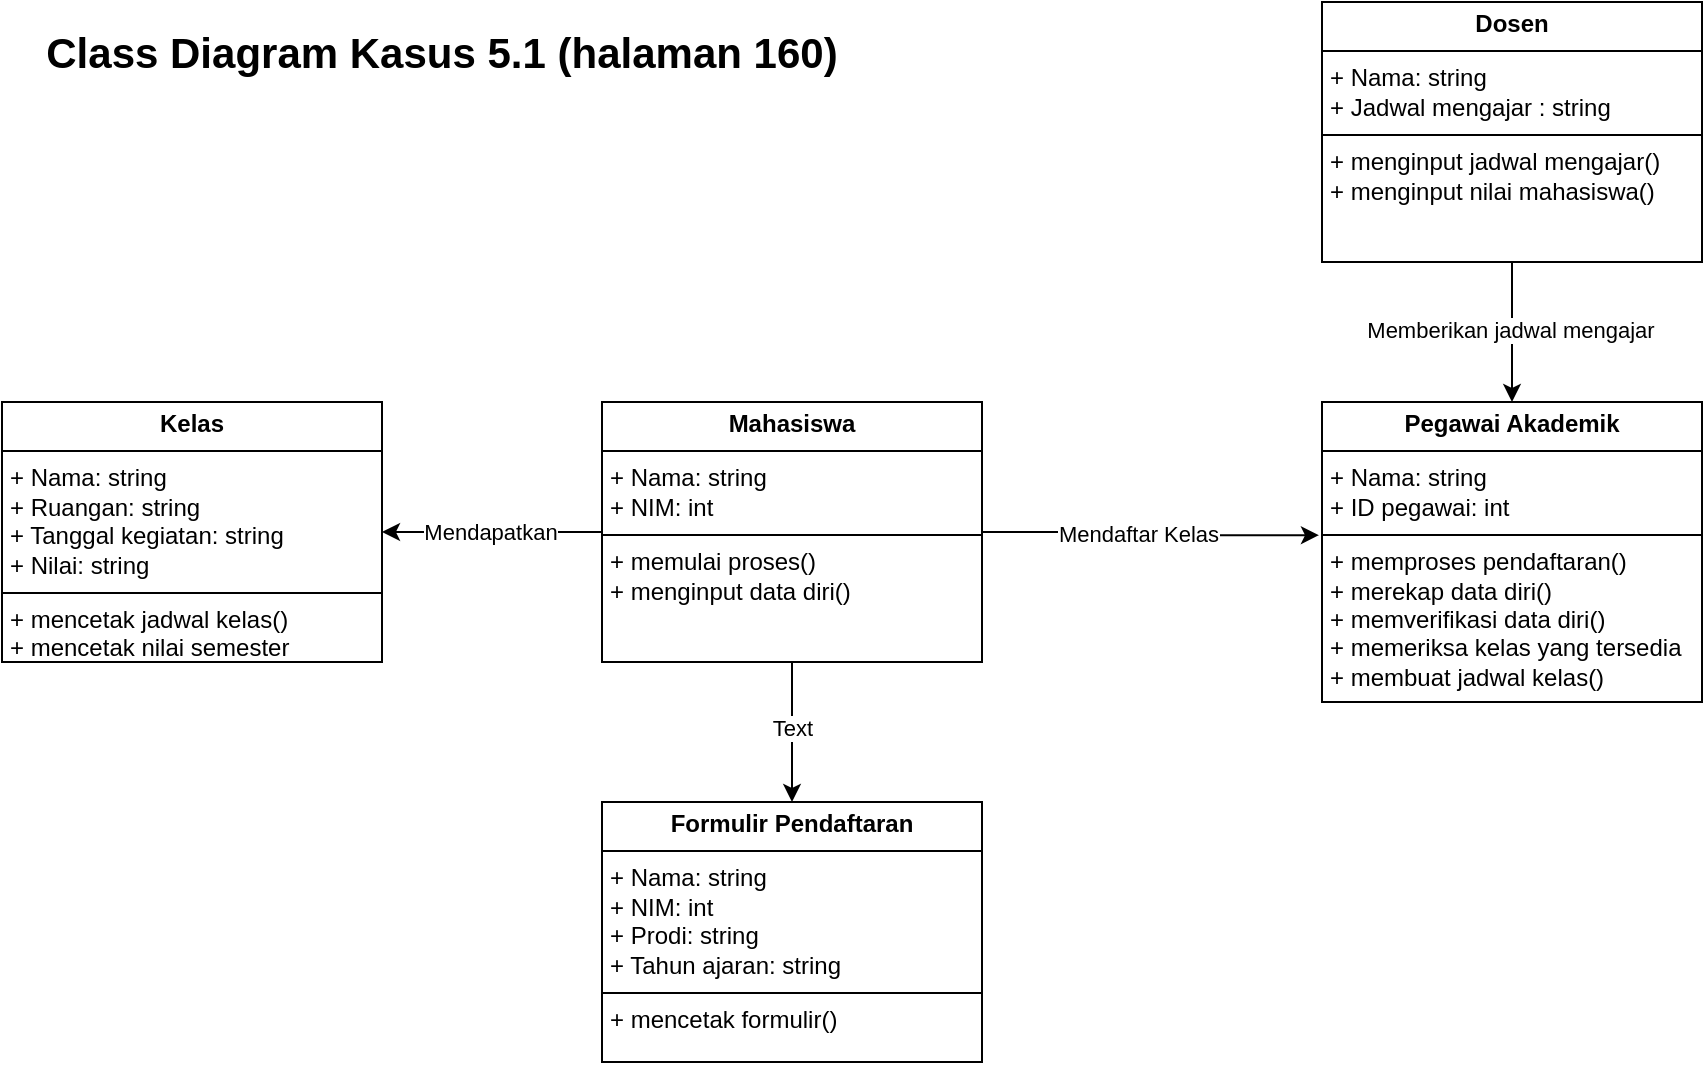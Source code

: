 <mxfile version="24.7.17">
  <diagram name="Page-1" id="tyF8fDPgmU2FT106E6DW">
    <mxGraphModel grid="1" page="1" gridSize="10" guides="1" tooltips="1" connect="1" arrows="1" fold="1" pageScale="1" pageWidth="850" pageHeight="1100" math="0" shadow="0">
      <root>
        <mxCell id="0" />
        <mxCell id="1" parent="0" />
        <mxCell id="zPy73N7GpaIiMa47xorT-4" style="edgeStyle=orthogonalEdgeStyle;rounded=0;orthogonalLoop=1;jettySize=auto;html=1;exitX=1;exitY=0.5;exitDx=0;exitDy=0;entryX=-0.008;entryY=0.444;entryDx=0;entryDy=0;entryPerimeter=0;" edge="1" parent="1" source="zPy73N7GpaIiMa47xorT-1" target="zPy73N7GpaIiMa47xorT-2">
          <mxGeometry relative="1" as="geometry" />
        </mxCell>
        <mxCell id="zPy73N7GpaIiMa47xorT-5" value="Mendaftar Kelas" style="edgeLabel;html=1;align=center;verticalAlign=middle;resizable=0;points=[];" connectable="0" vertex="1" parent="zPy73N7GpaIiMa47xorT-4">
          <mxGeometry x="-0.082" y="-1" relative="1" as="geometry">
            <mxPoint as="offset" />
          </mxGeometry>
        </mxCell>
        <mxCell id="zPy73N7GpaIiMa47xorT-9" style="edgeStyle=orthogonalEdgeStyle;rounded=0;orthogonalLoop=1;jettySize=auto;html=1;exitX=0;exitY=0.5;exitDx=0;exitDy=0;entryX=1;entryY=0.5;entryDx=0;entryDy=0;" edge="1" parent="1" source="zPy73N7GpaIiMa47xorT-1" target="zPy73N7GpaIiMa47xorT-8">
          <mxGeometry relative="1" as="geometry" />
        </mxCell>
        <mxCell id="zPy73N7GpaIiMa47xorT-10" value="Mendapatkan" style="edgeLabel;html=1;align=center;verticalAlign=middle;resizable=0;points=[];" connectable="0" vertex="1" parent="zPy73N7GpaIiMa47xorT-9">
          <mxGeometry x="0.03" relative="1" as="geometry">
            <mxPoint as="offset" />
          </mxGeometry>
        </mxCell>
        <mxCell id="zPy73N7GpaIiMa47xorT-12" style="edgeStyle=orthogonalEdgeStyle;rounded=0;orthogonalLoop=1;jettySize=auto;html=1;exitX=0.5;exitY=1;exitDx=0;exitDy=0;entryX=0.5;entryY=0;entryDx=0;entryDy=0;" edge="1" parent="1" source="zPy73N7GpaIiMa47xorT-1" target="zPy73N7GpaIiMa47xorT-11">
          <mxGeometry relative="1" as="geometry" />
        </mxCell>
        <mxCell id="zPy73N7GpaIiMa47xorT-13" value="Text" style="edgeLabel;html=1;align=center;verticalAlign=middle;resizable=0;points=[];" connectable="0" vertex="1" parent="zPy73N7GpaIiMa47xorT-12">
          <mxGeometry x="-0.076" relative="1" as="geometry">
            <mxPoint as="offset" />
          </mxGeometry>
        </mxCell>
        <mxCell id="zPy73N7GpaIiMa47xorT-1" value="&lt;p style=&quot;margin:0px;margin-top:4px;text-align:center;&quot;&gt;&lt;b&gt;Mahasiswa&lt;/b&gt;&lt;/p&gt;&lt;hr size=&quot;1&quot; style=&quot;border-style:solid;&quot;&gt;&lt;p style=&quot;margin:0px;margin-left:4px;&quot;&gt;+ Nama: string&lt;br&gt;+ NIM: int&lt;/p&gt;&lt;hr size=&quot;1&quot; style=&quot;border-style:solid;&quot;&gt;&lt;p style=&quot;margin:0px;margin-left:4px;&quot;&gt;+ memulai proses()&amp;nbsp;&lt;br&gt;+ menginput data diri()&lt;/p&gt;" style="verticalAlign=top;align=left;overflow=fill;html=1;whiteSpace=wrap;" vertex="1" parent="1">
          <mxGeometry x="320" y="240" width="190" height="130" as="geometry" />
        </mxCell>
        <mxCell id="zPy73N7GpaIiMa47xorT-2" value="&lt;p style=&quot;margin:0px;margin-top:4px;text-align:center;&quot;&gt;&lt;b&gt;Pegawai Akademik&lt;/b&gt;&lt;/p&gt;&lt;hr size=&quot;1&quot; style=&quot;border-style:solid;&quot;&gt;&lt;p style=&quot;margin:0px;margin-left:4px;&quot;&gt;+ Nama: string&lt;br&gt;+ ID pegawai: int&lt;/p&gt;&lt;hr size=&quot;1&quot; style=&quot;border-style:solid;&quot;&gt;&lt;p style=&quot;margin:0px;margin-left:4px;&quot;&gt;+ memproses pendaftaran()&amp;nbsp;&lt;br&gt;+ merekap data diri()&lt;/p&gt;&lt;p style=&quot;margin:0px;margin-left:4px;&quot;&gt;+ memverifikasi data diri()&lt;/p&gt;&lt;p style=&quot;margin:0px;margin-left:4px;&quot;&gt;+ memeriksa kelas yang tersedia&lt;/p&gt;&lt;p style=&quot;margin:0px;margin-left:4px;&quot;&gt;+ membuat jadwal kelas()&lt;/p&gt;" style="verticalAlign=top;align=left;overflow=fill;html=1;whiteSpace=wrap;" vertex="1" parent="1">
          <mxGeometry x="680" y="240" width="190" height="150" as="geometry" />
        </mxCell>
        <mxCell id="zPy73N7GpaIiMa47xorT-6" style="edgeStyle=orthogonalEdgeStyle;rounded=0;orthogonalLoop=1;jettySize=auto;html=1;exitX=0.5;exitY=1;exitDx=0;exitDy=0;entryX=0.5;entryY=0;entryDx=0;entryDy=0;" edge="1" parent="1" source="zPy73N7GpaIiMa47xorT-3" target="zPy73N7GpaIiMa47xorT-2">
          <mxGeometry relative="1" as="geometry" />
        </mxCell>
        <mxCell id="zPy73N7GpaIiMa47xorT-7" value="Memberikan jadwal mengajar" style="edgeLabel;html=1;align=center;verticalAlign=middle;resizable=0;points=[];" connectable="0" vertex="1" parent="zPy73N7GpaIiMa47xorT-6">
          <mxGeometry x="-0.048" y="-1" relative="1" as="geometry">
            <mxPoint as="offset" />
          </mxGeometry>
        </mxCell>
        <mxCell id="zPy73N7GpaIiMa47xorT-3" value="&lt;p style=&quot;margin:0px;margin-top:4px;text-align:center;&quot;&gt;&lt;b&gt;Dosen&lt;/b&gt;&lt;/p&gt;&lt;hr size=&quot;1&quot; style=&quot;border-style:solid;&quot;&gt;&lt;p style=&quot;margin:0px;margin-left:4px;&quot;&gt;+ Nama: string&lt;br&gt;+ Jadwal mengajar : string&lt;/p&gt;&lt;hr size=&quot;1&quot; style=&quot;border-style:solid;&quot;&gt;&lt;p style=&quot;margin:0px;margin-left:4px;&quot;&gt;+ menginput jadwal mengajar()&lt;br&gt;+ menginput nilai mahasiswa()&lt;/p&gt;" style="verticalAlign=top;align=left;overflow=fill;html=1;whiteSpace=wrap;" vertex="1" parent="1">
          <mxGeometry x="680" y="40" width="190" height="130" as="geometry" />
        </mxCell>
        <mxCell id="zPy73N7GpaIiMa47xorT-8" value="&lt;p style=&quot;margin:0px;margin-top:4px;text-align:center;&quot;&gt;&lt;b&gt;Kelas&lt;/b&gt;&lt;/p&gt;&lt;hr size=&quot;1&quot; style=&quot;border-style:solid;&quot;&gt;&lt;p style=&quot;margin:0px;margin-left:4px;&quot;&gt;+ Nama: string&lt;br&gt;+ Ruangan: string&lt;/p&gt;&lt;p style=&quot;margin:0px;margin-left:4px;&quot;&gt;+ Tanggal kegiatan: string&lt;br&gt;+ Nilai: string&lt;/p&gt;&lt;hr size=&quot;1&quot; style=&quot;border-style:solid;&quot;&gt;&lt;p style=&quot;margin:0px;margin-left:4px;&quot;&gt;+ mencetak jadwal kelas()&lt;/p&gt;&lt;p style=&quot;margin:0px;margin-left:4px;&quot;&gt;+ mencetak nilai semester&lt;/p&gt;" style="verticalAlign=top;align=left;overflow=fill;html=1;whiteSpace=wrap;" vertex="1" parent="1">
          <mxGeometry x="20" y="240" width="190" height="130" as="geometry" />
        </mxCell>
        <mxCell id="zPy73N7GpaIiMa47xorT-11" value="&lt;p style=&quot;margin:0px;margin-top:4px;text-align:center;&quot;&gt;&lt;b&gt;Formulir Pendaftaran&lt;/b&gt;&lt;/p&gt;&lt;hr size=&quot;1&quot; style=&quot;border-style:solid;&quot;&gt;&lt;p style=&quot;margin:0px;margin-left:4px;&quot;&gt;+ Nama: string&lt;br&gt;+ NIM: int&lt;br&gt;+ Prodi: string&lt;br&gt;+ Tahun ajaran: string&lt;/p&gt;&lt;hr size=&quot;1&quot; style=&quot;border-style:solid;&quot;&gt;&lt;p style=&quot;margin:0px;margin-left:4px;&quot;&gt;+ mencetak formulir()&lt;/p&gt;" style="verticalAlign=top;align=left;overflow=fill;html=1;whiteSpace=wrap;" vertex="1" parent="1">
          <mxGeometry x="320" y="440" width="190" height="130" as="geometry" />
        </mxCell>
        <mxCell id="zPy73N7GpaIiMa47xorT-14" value="Class Diagram Kasus 5.1 (halaman 160)" style="text;html=1;align=center;verticalAlign=middle;whiteSpace=wrap;rounded=0;fontSize=21;fontStyle=1" vertex="1" parent="1">
          <mxGeometry x="20" y="50" width="440" height="30" as="geometry" />
        </mxCell>
      </root>
    </mxGraphModel>
  </diagram>
</mxfile>
